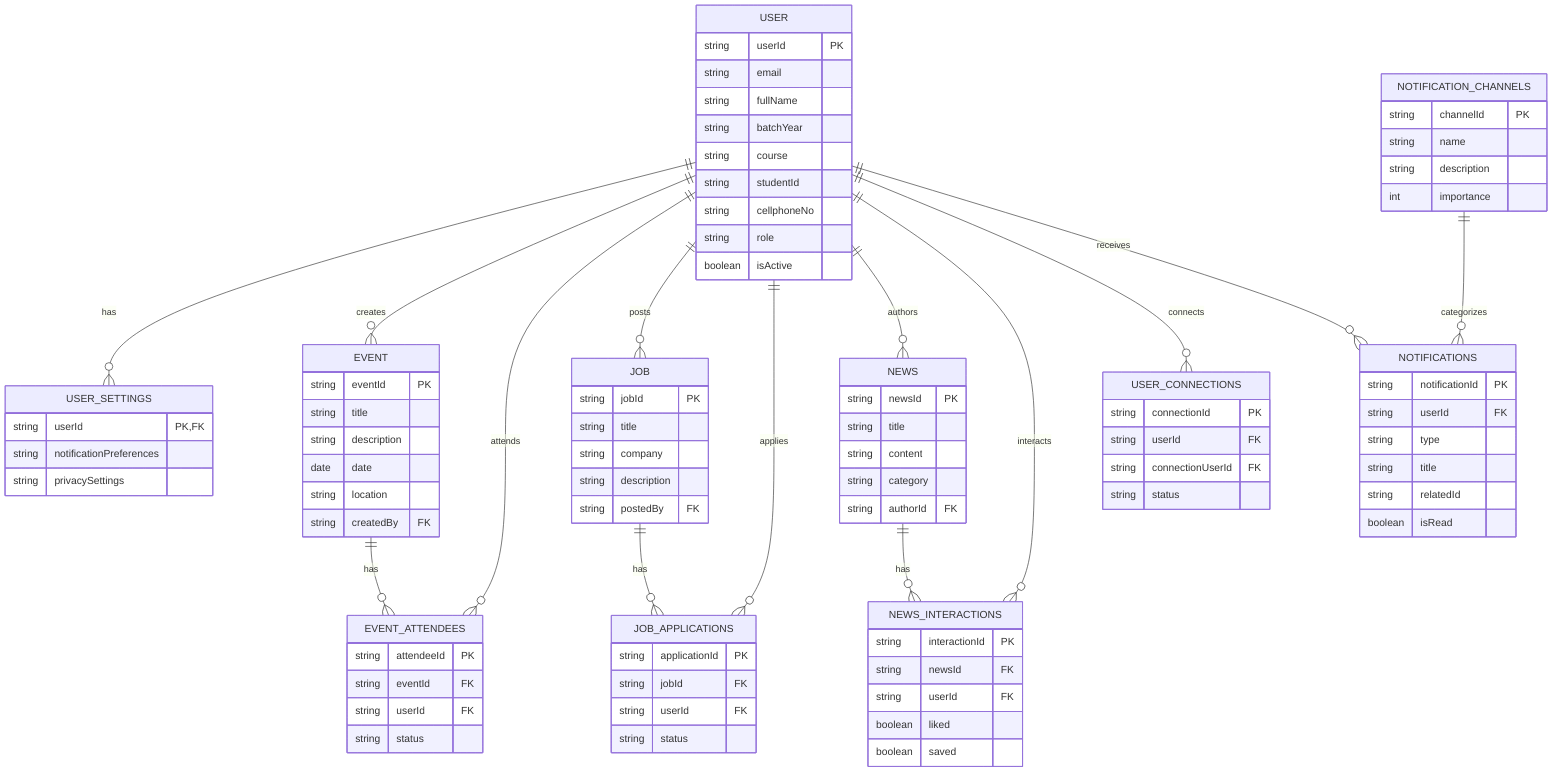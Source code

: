 erDiagram
    USER {
        string userId PK
        string email
        string fullName
        string batchYear
        string course
        string studentId
        string cellphoneNo
        string role
        boolean isActive
    }
    USER_SETTINGS {
        string userId PK, FK
        string notificationPreferences
        string privacySettings
    }
    EVENT {
        string eventId PK
        string title
        string description
        date date
        string location
        string createdBy FK
    }
    EVENT_ATTENDEES {
        string attendeeId PK
        string eventId FK
        string userId FK
        string status
    }
    JOB {
        string jobId PK
        string title
        string company
        string description
        string postedBy FK
    }
    JOB_APPLICATIONS {
        string applicationId PK
        string jobId FK
        string userId FK
        string status
    }
    NEWS {
        string newsId PK
        string title
        string content
        string category
        string authorId FK
    }
    NEWS_INTERACTIONS {
        string interactionId PK
        string newsId FK
        string userId FK
        boolean liked
        boolean saved
    }
    USER_CONNECTIONS {
        string connectionId PK
        string userId FK
        string connectionUserId FK
        string status
    }
    NOTIFICATIONS {
        string notificationId PK
        string userId FK
        string type
        string title
        string relatedId
        boolean isRead
    }
    NOTIFICATION_CHANNELS {
        string channelId PK
        string name
        string description
        int importance
    }

    %% Relationships (Crow's Foot)
    USER ||--o{ USER_SETTINGS : "has"
    USER ||--o{ EVENT : "creates"
    USER ||--o{ EVENT_ATTENDEES : "attends"
    USER ||--o{ JOB : "posts"
    USER ||--o{ JOB_APPLICATIONS : "applies"
    USER ||--o{ NEWS : "authors"
    USER ||--o{ NEWS_INTERACTIONS : "interacts"
    USER ||--o{ USER_CONNECTIONS : "connects"
    USER ||--o{ NOTIFICATIONS : "receives"
    EVENT ||--o{ EVENT_ATTENDEES : "has"
    JOB ||--o{ JOB_APPLICATIONS : "has"
    NEWS ||--o{ NEWS_INTERACTIONS : "has"
    NOTIFICATION_CHANNELS ||--o{ NOTIFICATIONS : "categorizes"
